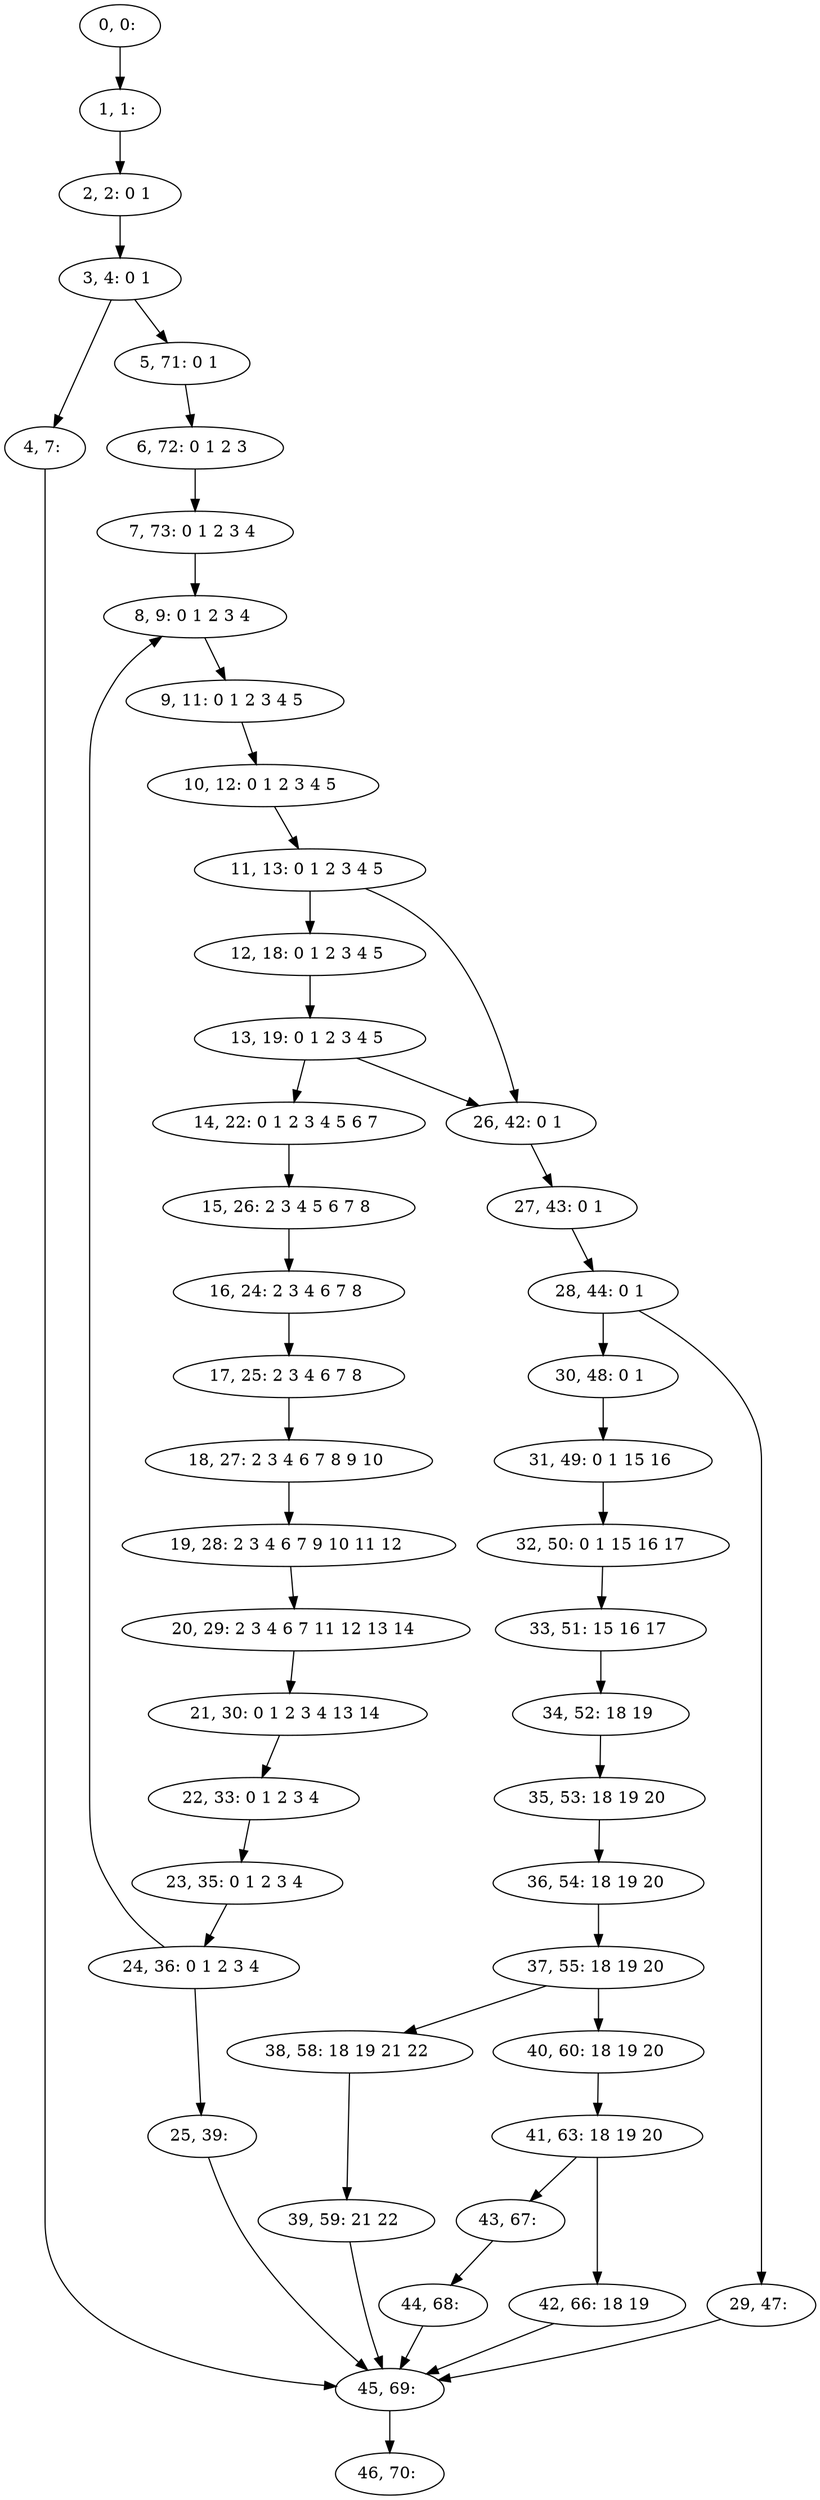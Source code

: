 digraph G {
0[label="0, 0: "];
1[label="1, 1: "];
2[label="2, 2: 0 1 "];
3[label="3, 4: 0 1 "];
4[label="4, 7: "];
5[label="5, 71: 0 1 "];
6[label="6, 72: 0 1 2 3 "];
7[label="7, 73: 0 1 2 3 4 "];
8[label="8, 9: 0 1 2 3 4 "];
9[label="9, 11: 0 1 2 3 4 5 "];
10[label="10, 12: 0 1 2 3 4 5 "];
11[label="11, 13: 0 1 2 3 4 5 "];
12[label="12, 18: 0 1 2 3 4 5 "];
13[label="13, 19: 0 1 2 3 4 5 "];
14[label="14, 22: 0 1 2 3 4 5 6 7 "];
15[label="15, 26: 2 3 4 5 6 7 8 "];
16[label="16, 24: 2 3 4 6 7 8 "];
17[label="17, 25: 2 3 4 6 7 8 "];
18[label="18, 27: 2 3 4 6 7 8 9 10 "];
19[label="19, 28: 2 3 4 6 7 9 10 11 12 "];
20[label="20, 29: 2 3 4 6 7 11 12 13 14 "];
21[label="21, 30: 0 1 2 3 4 13 14 "];
22[label="22, 33: 0 1 2 3 4 "];
23[label="23, 35: 0 1 2 3 4 "];
24[label="24, 36: 0 1 2 3 4 "];
25[label="25, 39: "];
26[label="26, 42: 0 1 "];
27[label="27, 43: 0 1 "];
28[label="28, 44: 0 1 "];
29[label="29, 47: "];
30[label="30, 48: 0 1 "];
31[label="31, 49: 0 1 15 16 "];
32[label="32, 50: 0 1 15 16 17 "];
33[label="33, 51: 15 16 17 "];
34[label="34, 52: 18 19 "];
35[label="35, 53: 18 19 20 "];
36[label="36, 54: 18 19 20 "];
37[label="37, 55: 18 19 20 "];
38[label="38, 58: 18 19 21 22 "];
39[label="39, 59: 21 22 "];
40[label="40, 60: 18 19 20 "];
41[label="41, 63: 18 19 20 "];
42[label="42, 66: 18 19 "];
43[label="43, 67: "];
44[label="44, 68: "];
45[label="45, 69: "];
46[label="46, 70: "];
0->1 ;
1->2 ;
2->3 ;
3->4 ;
3->5 ;
4->45 ;
5->6 ;
6->7 ;
7->8 ;
8->9 ;
9->10 ;
10->11 ;
11->12 ;
11->26 ;
12->13 ;
13->14 ;
13->26 ;
14->15 ;
15->16 ;
16->17 ;
17->18 ;
18->19 ;
19->20 ;
20->21 ;
21->22 ;
22->23 ;
23->24 ;
24->25 ;
24->8 ;
25->45 ;
26->27 ;
27->28 ;
28->29 ;
28->30 ;
29->45 ;
30->31 ;
31->32 ;
32->33 ;
33->34 ;
34->35 ;
35->36 ;
36->37 ;
37->38 ;
37->40 ;
38->39 ;
39->45 ;
40->41 ;
41->42 ;
41->43 ;
42->45 ;
43->44 ;
44->45 ;
45->46 ;
}
